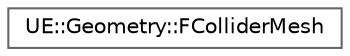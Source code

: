 digraph "Graphical Class Hierarchy"
{
 // INTERACTIVE_SVG=YES
 // LATEX_PDF_SIZE
  bgcolor="transparent";
  edge [fontname=Helvetica,fontsize=10,labelfontname=Helvetica,labelfontsize=10];
  node [fontname=Helvetica,fontsize=10,shape=box,height=0.2,width=0.4];
  rankdir="LR";
  Node0 [id="Node000000",label="UE::Geometry::FColliderMesh",height=0.2,width=0.4,color="grey40", fillcolor="white", style="filled",URL="$d4/da6/classUE_1_1Geometry_1_1FColliderMesh.html",tooltip="FColliderMesh is a minimal representation of an Indexed Triangle Mesh suitable to use with a TMeshAAB..."];
}
